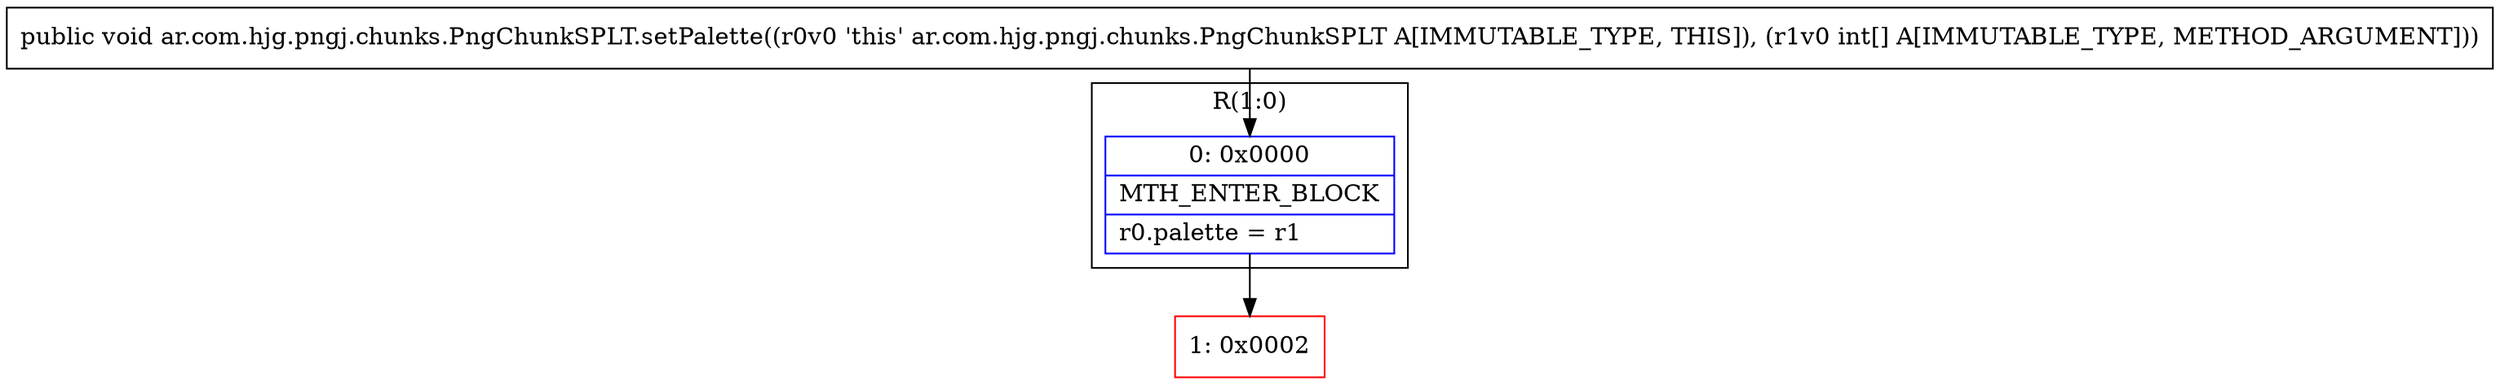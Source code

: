 digraph "CFG forar.com.hjg.pngj.chunks.PngChunkSPLT.setPalette([I)V" {
subgraph cluster_Region_1010596544 {
label = "R(1:0)";
node [shape=record,color=blue];
Node_0 [shape=record,label="{0\:\ 0x0000|MTH_ENTER_BLOCK\l|r0.palette = r1\l}"];
}
Node_1 [shape=record,color=red,label="{1\:\ 0x0002}"];
MethodNode[shape=record,label="{public void ar.com.hjg.pngj.chunks.PngChunkSPLT.setPalette((r0v0 'this' ar.com.hjg.pngj.chunks.PngChunkSPLT A[IMMUTABLE_TYPE, THIS]), (r1v0 int[] A[IMMUTABLE_TYPE, METHOD_ARGUMENT])) }"];
MethodNode -> Node_0;
Node_0 -> Node_1;
}

